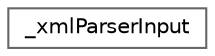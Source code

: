 digraph "Graphical Class Hierarchy"
{
 // LATEX_PDF_SIZE
  bgcolor="transparent";
  edge [fontname=Helvetica,fontsize=10,labelfontname=Helvetica,labelfontsize=10];
  node [fontname=Helvetica,fontsize=10,shape=box,height=0.2,width=0.4];
  rankdir="LR";
  Node0 [label="_xmlParserInput",height=0.2,width=0.4,color="grey40", fillcolor="white", style="filled",URL="$struct__xml_parser_input.html",tooltip=" "];
}
